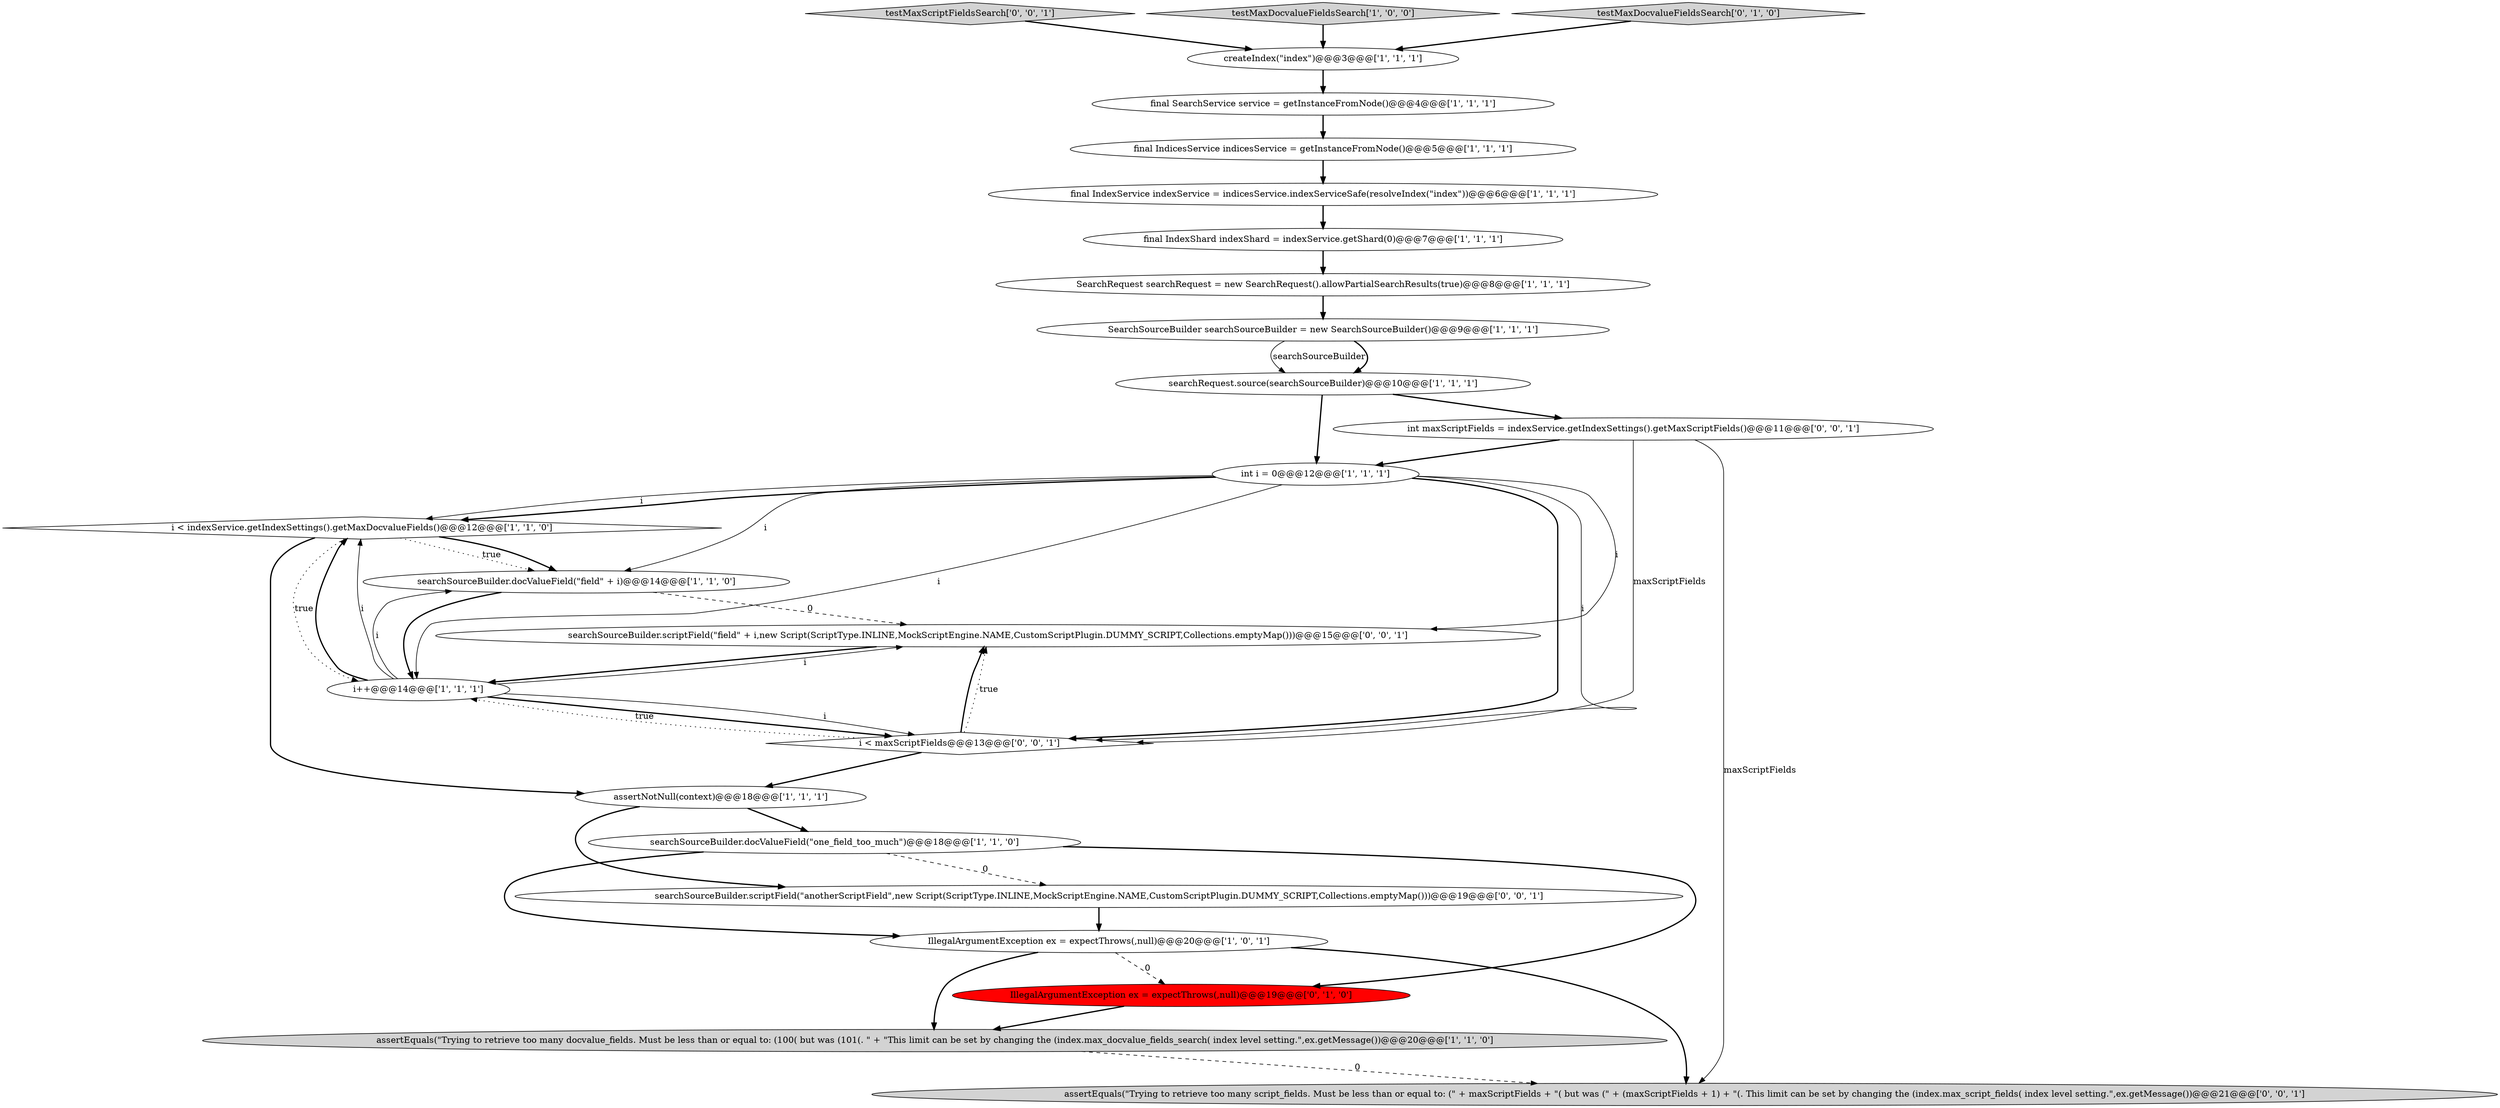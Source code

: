 digraph {
11 [style = filled, label = "i < indexService.getIndexSettings().getMaxDocvalueFields()@@@12@@@['1', '1', '0']", fillcolor = white, shape = diamond image = "AAA0AAABBB1BBB"];
12 [style = filled, label = "createIndex(\"index\")@@@3@@@['1', '1', '1']", fillcolor = white, shape = ellipse image = "AAA0AAABBB1BBB"];
20 [style = filled, label = "int maxScriptFields = indexService.getIndexSettings().getMaxScriptFields()@@@11@@@['0', '0', '1']", fillcolor = white, shape = ellipse image = "AAA0AAABBB3BBB"];
22 [style = filled, label = "i < maxScriptFields@@@13@@@['0', '0', '1']", fillcolor = white, shape = diamond image = "AAA0AAABBB3BBB"];
0 [style = filled, label = "final IndicesService indicesService = getInstanceFromNode()@@@5@@@['1', '1', '1']", fillcolor = white, shape = ellipse image = "AAA0AAABBB1BBB"];
1 [style = filled, label = "assertNotNull(context)@@@18@@@['1', '1', '1']", fillcolor = white, shape = ellipse image = "AAA0AAABBB1BBB"];
2 [style = filled, label = "SearchSourceBuilder searchSourceBuilder = new SearchSourceBuilder()@@@9@@@['1', '1', '1']", fillcolor = white, shape = ellipse image = "AAA0AAABBB1BBB"];
19 [style = filled, label = "testMaxScriptFieldsSearch['0', '0', '1']", fillcolor = lightgray, shape = diamond image = "AAA0AAABBB3BBB"];
14 [style = filled, label = "testMaxDocvalueFieldsSearch['1', '0', '0']", fillcolor = lightgray, shape = diamond image = "AAA0AAABBB1BBB"];
13 [style = filled, label = "final IndexService indexService = indicesService.indexServiceSafe(resolveIndex(\"index\"))@@@6@@@['1', '1', '1']", fillcolor = white, shape = ellipse image = "AAA0AAABBB1BBB"];
24 [style = filled, label = "searchSourceBuilder.scriptField(\"anotherScriptField\",new Script(ScriptType.INLINE,MockScriptEngine.NAME,CustomScriptPlugin.DUMMY_SCRIPT,Collections.emptyMap()))@@@19@@@['0', '0', '1']", fillcolor = white, shape = ellipse image = "AAA0AAABBB3BBB"];
15 [style = filled, label = "SearchRequest searchRequest = new SearchRequest().allowPartialSearchResults(true)@@@8@@@['1', '1', '1']", fillcolor = white, shape = ellipse image = "AAA0AAABBB1BBB"];
9 [style = filled, label = "searchSourceBuilder.docValueField(\"one_field_too_much\")@@@18@@@['1', '1', '0']", fillcolor = white, shape = ellipse image = "AAA0AAABBB1BBB"];
8 [style = filled, label = "searchRequest.source(searchSourceBuilder)@@@10@@@['1', '1', '1']", fillcolor = white, shape = ellipse image = "AAA0AAABBB1BBB"];
23 [style = filled, label = "searchSourceBuilder.scriptField(\"field\" + i,new Script(ScriptType.INLINE,MockScriptEngine.NAME,CustomScriptPlugin.DUMMY_SCRIPT,Collections.emptyMap()))@@@15@@@['0', '0', '1']", fillcolor = white, shape = ellipse image = "AAA0AAABBB3BBB"];
21 [style = filled, label = "assertEquals(\"Trying to retrieve too many script_fields. Must be less than or equal to: (\" + maxScriptFields + \"( but was (\" + (maxScriptFields + 1) + \"(. This limit can be set by changing the (index.max_script_fields( index level setting.\",ex.getMessage())@@@21@@@['0', '0', '1']", fillcolor = lightgray, shape = ellipse image = "AAA0AAABBB3BBB"];
10 [style = filled, label = "int i = 0@@@12@@@['1', '1', '1']", fillcolor = white, shape = ellipse image = "AAA0AAABBB1BBB"];
6 [style = filled, label = "final SearchService service = getInstanceFromNode()@@@4@@@['1', '1', '1']", fillcolor = white, shape = ellipse image = "AAA0AAABBB1BBB"];
16 [style = filled, label = "final IndexShard indexShard = indexService.getShard(0)@@@7@@@['1', '1', '1']", fillcolor = white, shape = ellipse image = "AAA0AAABBB1BBB"];
7 [style = filled, label = "searchSourceBuilder.docValueField(\"field\" + i)@@@14@@@['1', '1', '0']", fillcolor = white, shape = ellipse image = "AAA0AAABBB1BBB"];
17 [style = filled, label = "testMaxDocvalueFieldsSearch['0', '1', '0']", fillcolor = lightgray, shape = diamond image = "AAA0AAABBB2BBB"];
18 [style = filled, label = "IllegalArgumentException ex = expectThrows(,null)@@@19@@@['0', '1', '0']", fillcolor = red, shape = ellipse image = "AAA1AAABBB2BBB"];
5 [style = filled, label = "IllegalArgumentException ex = expectThrows(,null)@@@20@@@['1', '0', '1']", fillcolor = white, shape = ellipse image = "AAA0AAABBB1BBB"];
4 [style = filled, label = "assertEquals(\"Trying to retrieve too many docvalue_fields. Must be less than or equal to: (100( but was (101(. \" + \"This limit can be set by changing the (index.max_docvalue_fields_search( index level setting.\",ex.getMessage())@@@20@@@['1', '1', '0']", fillcolor = lightgray, shape = ellipse image = "AAA0AAABBB1BBB"];
3 [style = filled, label = "i++@@@14@@@['1', '1', '1']", fillcolor = white, shape = ellipse image = "AAA0AAABBB1BBB"];
10->22 [style = bold, label=""];
11->7 [style = dotted, label="true"];
16->15 [style = bold, label=""];
8->10 [style = bold, label=""];
15->2 [style = bold, label=""];
20->21 [style = solid, label="maxScriptFields"];
3->22 [style = solid, label="i"];
7->23 [style = dashed, label="0"];
0->13 [style = bold, label=""];
10->23 [style = solid, label="i"];
22->23 [style = dotted, label="true"];
19->12 [style = bold, label=""];
9->24 [style = dashed, label="0"];
11->1 [style = bold, label=""];
3->7 [style = solid, label="i"];
3->11 [style = bold, label=""];
23->3 [style = bold, label=""];
6->0 [style = bold, label=""];
5->18 [style = dashed, label="0"];
4->21 [style = dashed, label="0"];
12->6 [style = bold, label=""];
3->22 [style = bold, label=""];
22->23 [style = bold, label=""];
13->16 [style = bold, label=""];
7->3 [style = bold, label=""];
1->9 [style = bold, label=""];
24->5 [style = bold, label=""];
10->11 [style = solid, label="i"];
20->10 [style = bold, label=""];
3->23 [style = solid, label="i"];
5->21 [style = bold, label=""];
20->22 [style = solid, label="maxScriptFields"];
17->12 [style = bold, label=""];
9->18 [style = bold, label=""];
8->20 [style = bold, label=""];
18->4 [style = bold, label=""];
2->8 [style = solid, label="searchSourceBuilder"];
1->24 [style = bold, label=""];
14->12 [style = bold, label=""];
5->4 [style = bold, label=""];
10->22 [style = solid, label="i"];
9->5 [style = bold, label=""];
22->3 [style = dotted, label="true"];
3->11 [style = solid, label="i"];
22->1 [style = bold, label=""];
10->7 [style = solid, label="i"];
11->3 [style = dotted, label="true"];
11->7 [style = bold, label=""];
10->3 [style = solid, label="i"];
2->8 [style = bold, label=""];
10->11 [style = bold, label=""];
}
